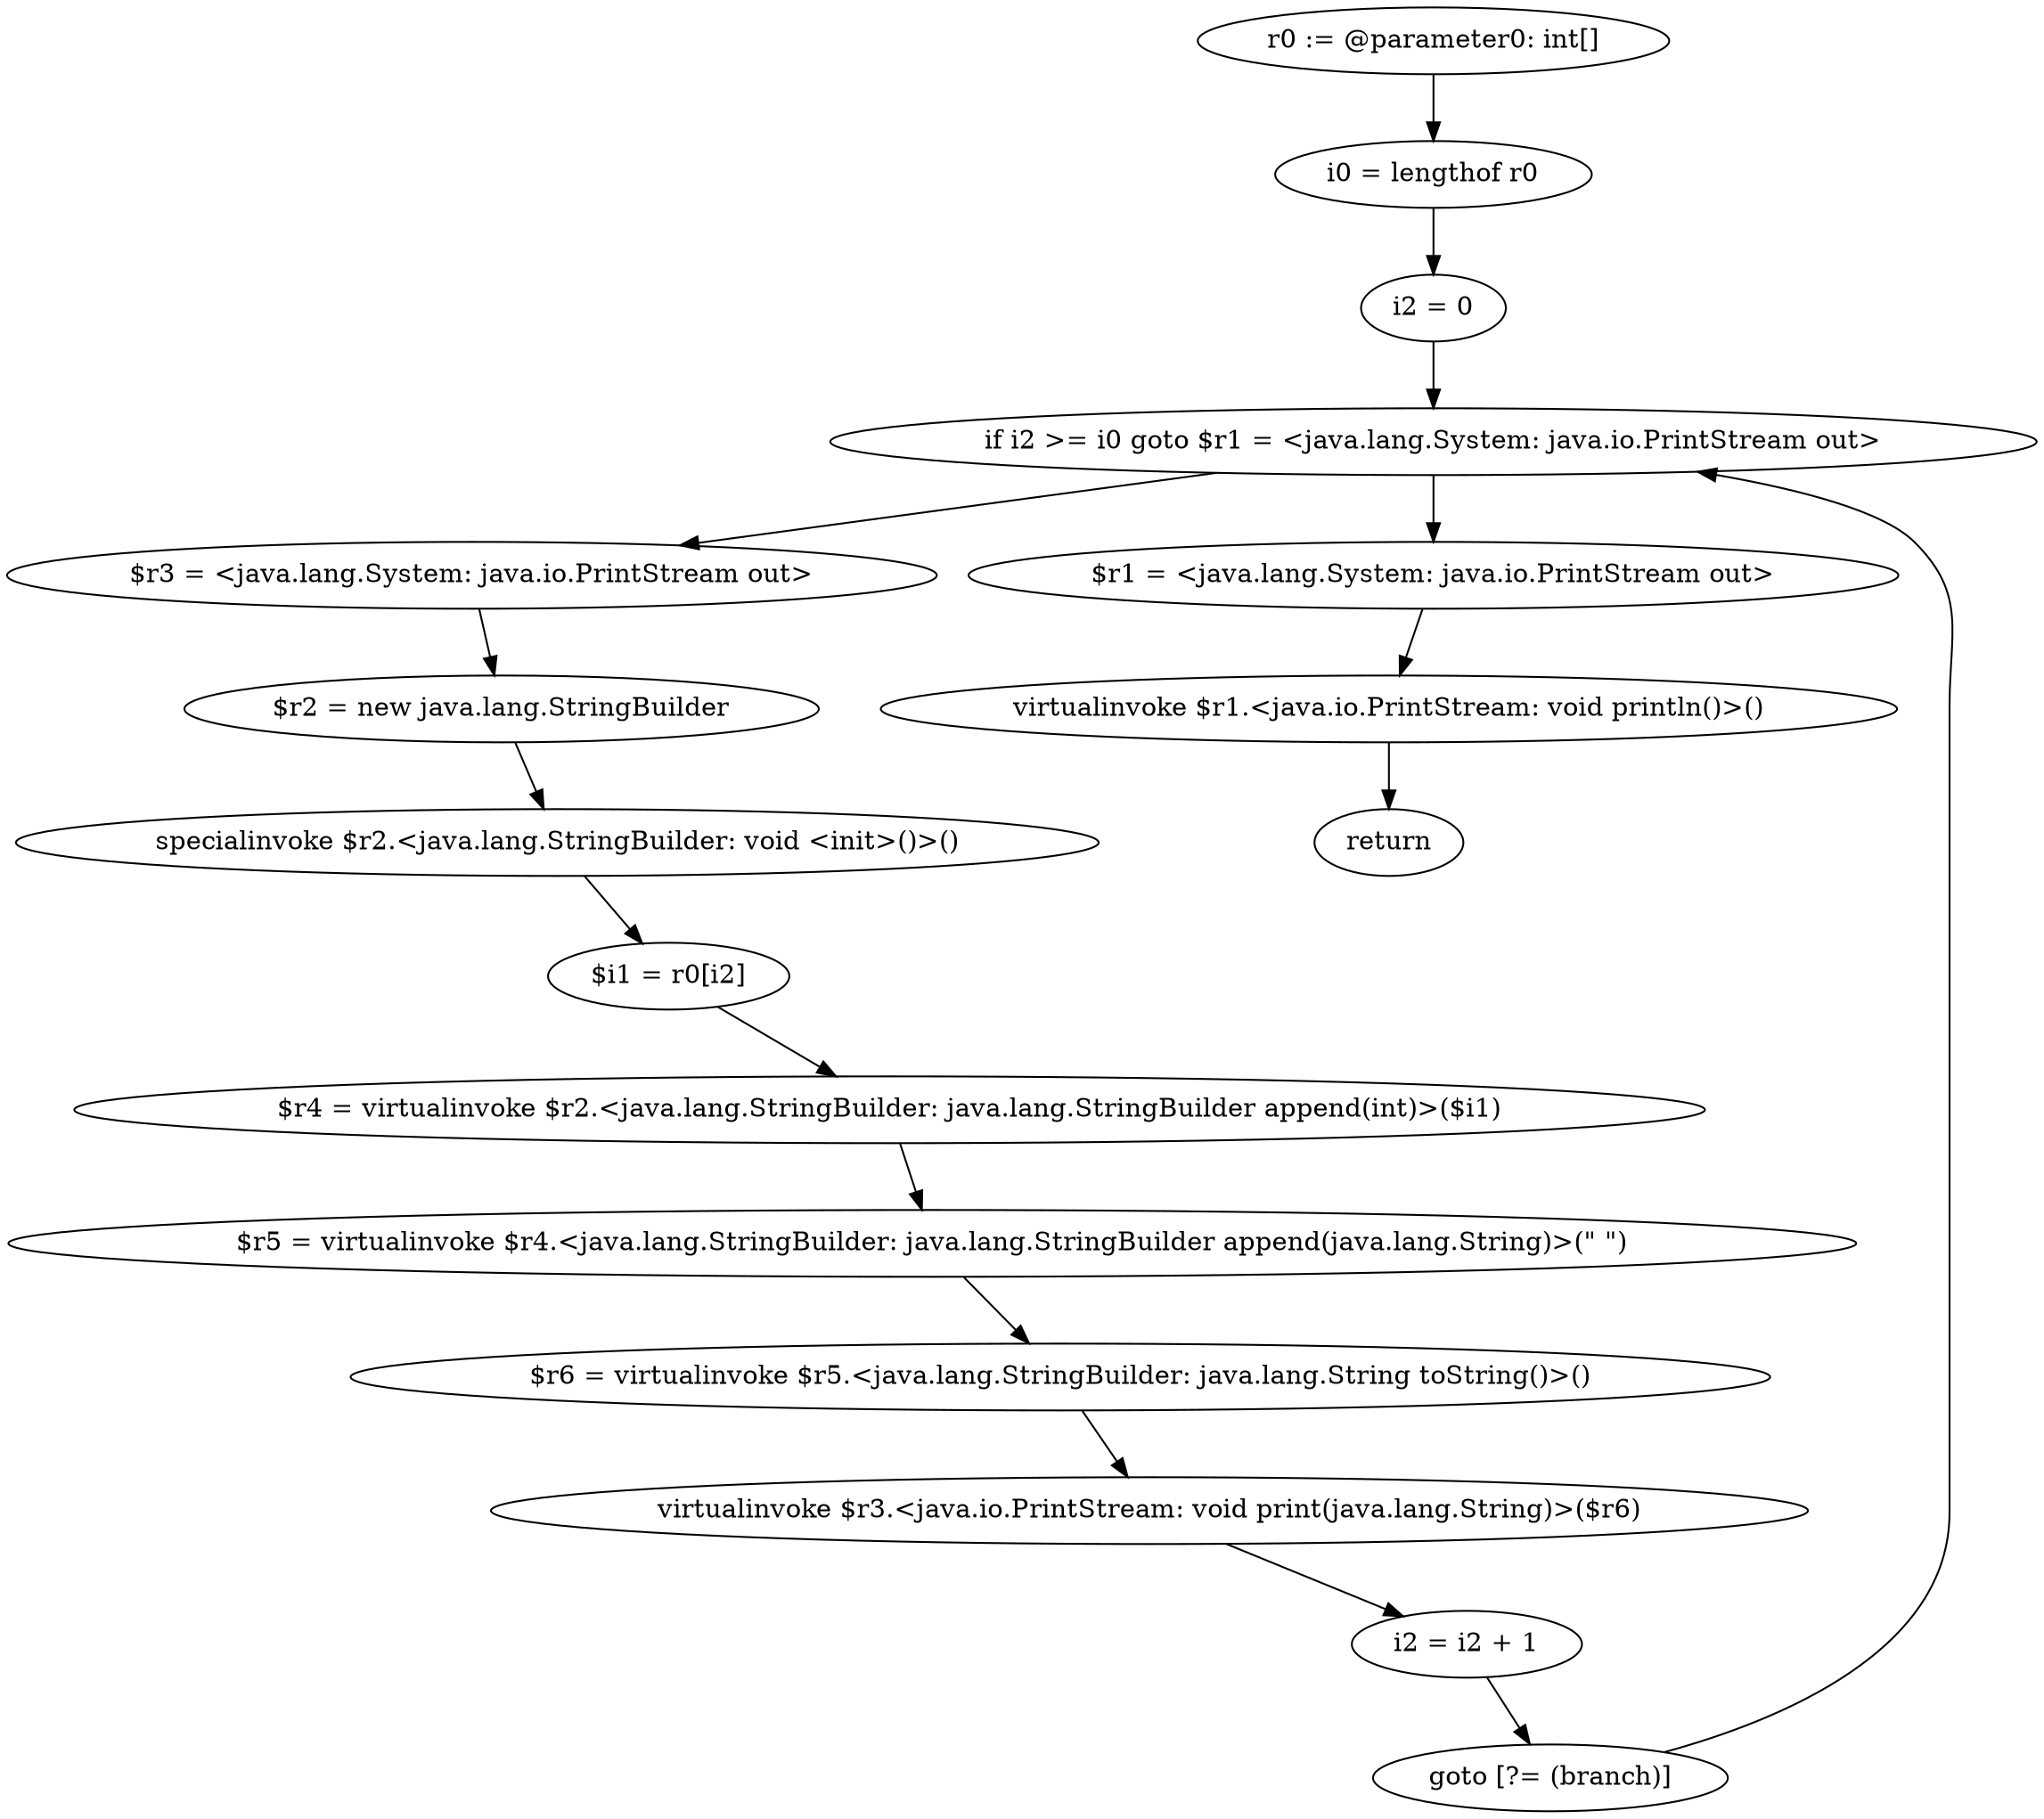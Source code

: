 digraph "unitGraph" {
    "r0 := @parameter0: int[]"
    "i0 = lengthof r0"
    "i2 = 0"
    "if i2 >= i0 goto $r1 = <java.lang.System: java.io.PrintStream out>"
    "$r3 = <java.lang.System: java.io.PrintStream out>"
    "$r2 = new java.lang.StringBuilder"
    "specialinvoke $r2.<java.lang.StringBuilder: void <init>()>()"
    "$i1 = r0[i2]"
    "$r4 = virtualinvoke $r2.<java.lang.StringBuilder: java.lang.StringBuilder append(int)>($i1)"
    "$r5 = virtualinvoke $r4.<java.lang.StringBuilder: java.lang.StringBuilder append(java.lang.String)>(\" \")"
    "$r6 = virtualinvoke $r5.<java.lang.StringBuilder: java.lang.String toString()>()"
    "virtualinvoke $r3.<java.io.PrintStream: void print(java.lang.String)>($r6)"
    "i2 = i2 + 1"
    "goto [?= (branch)]"
    "$r1 = <java.lang.System: java.io.PrintStream out>"
    "virtualinvoke $r1.<java.io.PrintStream: void println()>()"
    "return"
    "r0 := @parameter0: int[]"->"i0 = lengthof r0";
    "i0 = lengthof r0"->"i2 = 0";
    "i2 = 0"->"if i2 >= i0 goto $r1 = <java.lang.System: java.io.PrintStream out>";
    "if i2 >= i0 goto $r1 = <java.lang.System: java.io.PrintStream out>"->"$r3 = <java.lang.System: java.io.PrintStream out>";
    "if i2 >= i0 goto $r1 = <java.lang.System: java.io.PrintStream out>"->"$r1 = <java.lang.System: java.io.PrintStream out>";
    "$r3 = <java.lang.System: java.io.PrintStream out>"->"$r2 = new java.lang.StringBuilder";
    "$r2 = new java.lang.StringBuilder"->"specialinvoke $r2.<java.lang.StringBuilder: void <init>()>()";
    "specialinvoke $r2.<java.lang.StringBuilder: void <init>()>()"->"$i1 = r0[i2]";
    "$i1 = r0[i2]"->"$r4 = virtualinvoke $r2.<java.lang.StringBuilder: java.lang.StringBuilder append(int)>($i1)";
    "$r4 = virtualinvoke $r2.<java.lang.StringBuilder: java.lang.StringBuilder append(int)>($i1)"->"$r5 = virtualinvoke $r4.<java.lang.StringBuilder: java.lang.StringBuilder append(java.lang.String)>(\" \")";
    "$r5 = virtualinvoke $r4.<java.lang.StringBuilder: java.lang.StringBuilder append(java.lang.String)>(\" \")"->"$r6 = virtualinvoke $r5.<java.lang.StringBuilder: java.lang.String toString()>()";
    "$r6 = virtualinvoke $r5.<java.lang.StringBuilder: java.lang.String toString()>()"->"virtualinvoke $r3.<java.io.PrintStream: void print(java.lang.String)>($r6)";
    "virtualinvoke $r3.<java.io.PrintStream: void print(java.lang.String)>($r6)"->"i2 = i2 + 1";
    "i2 = i2 + 1"->"goto [?= (branch)]";
    "goto [?= (branch)]"->"if i2 >= i0 goto $r1 = <java.lang.System: java.io.PrintStream out>";
    "$r1 = <java.lang.System: java.io.PrintStream out>"->"virtualinvoke $r1.<java.io.PrintStream: void println()>()";
    "virtualinvoke $r1.<java.io.PrintStream: void println()>()"->"return";
}
